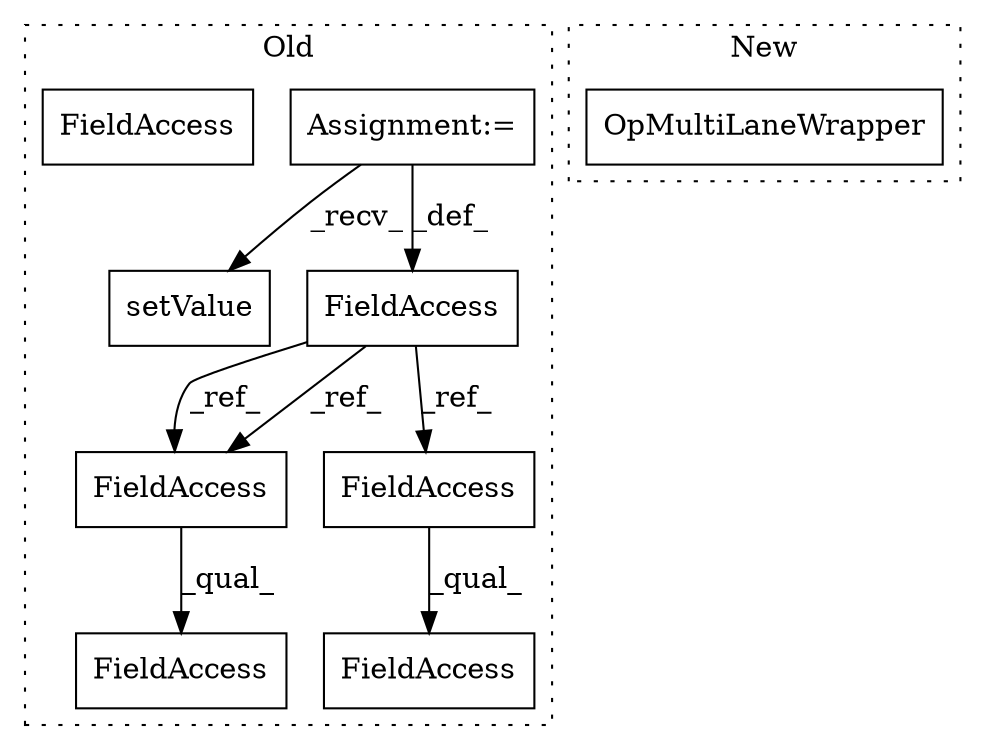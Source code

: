 digraph G {
subgraph cluster0 {
1 [label="setValue" a="32" s="2986,2997" l="9,1" shape="box"];
3 [label="Assignment:=" a="7" s="1925" l="1" shape="box"];
4 [label="FieldAccess" a="22" s="1908" l="17" shape="box"];
5 [label="FieldAccess" a="22" s="2695" l="17" shape="box"];
6 [label="FieldAccess" a="22" s="2695" l="24" shape="box"];
7 [label="FieldAccess" a="22" s="2946" l="24" shape="box"];
8 [label="FieldAccess" a="22" s="2695" l="17" shape="box"];
9 [label="FieldAccess" a="22" s="2946" l="17" shape="box"];
label = "Old";
style="dotted";
}
subgraph cluster1 {
2 [label="OpMultiLaneWrapper" a="32" s="1896,1935" l="19,1" shape="box"];
label = "New";
style="dotted";
}
3 -> 1 [label="_recv_"];
3 -> 4 [label="_def_"];
4 -> 8 [label="_ref_"];
4 -> 9 [label="_ref_"];
4 -> 8 [label="_ref_"];
8 -> 6 [label="_qual_"];
9 -> 7 [label="_qual_"];
}
